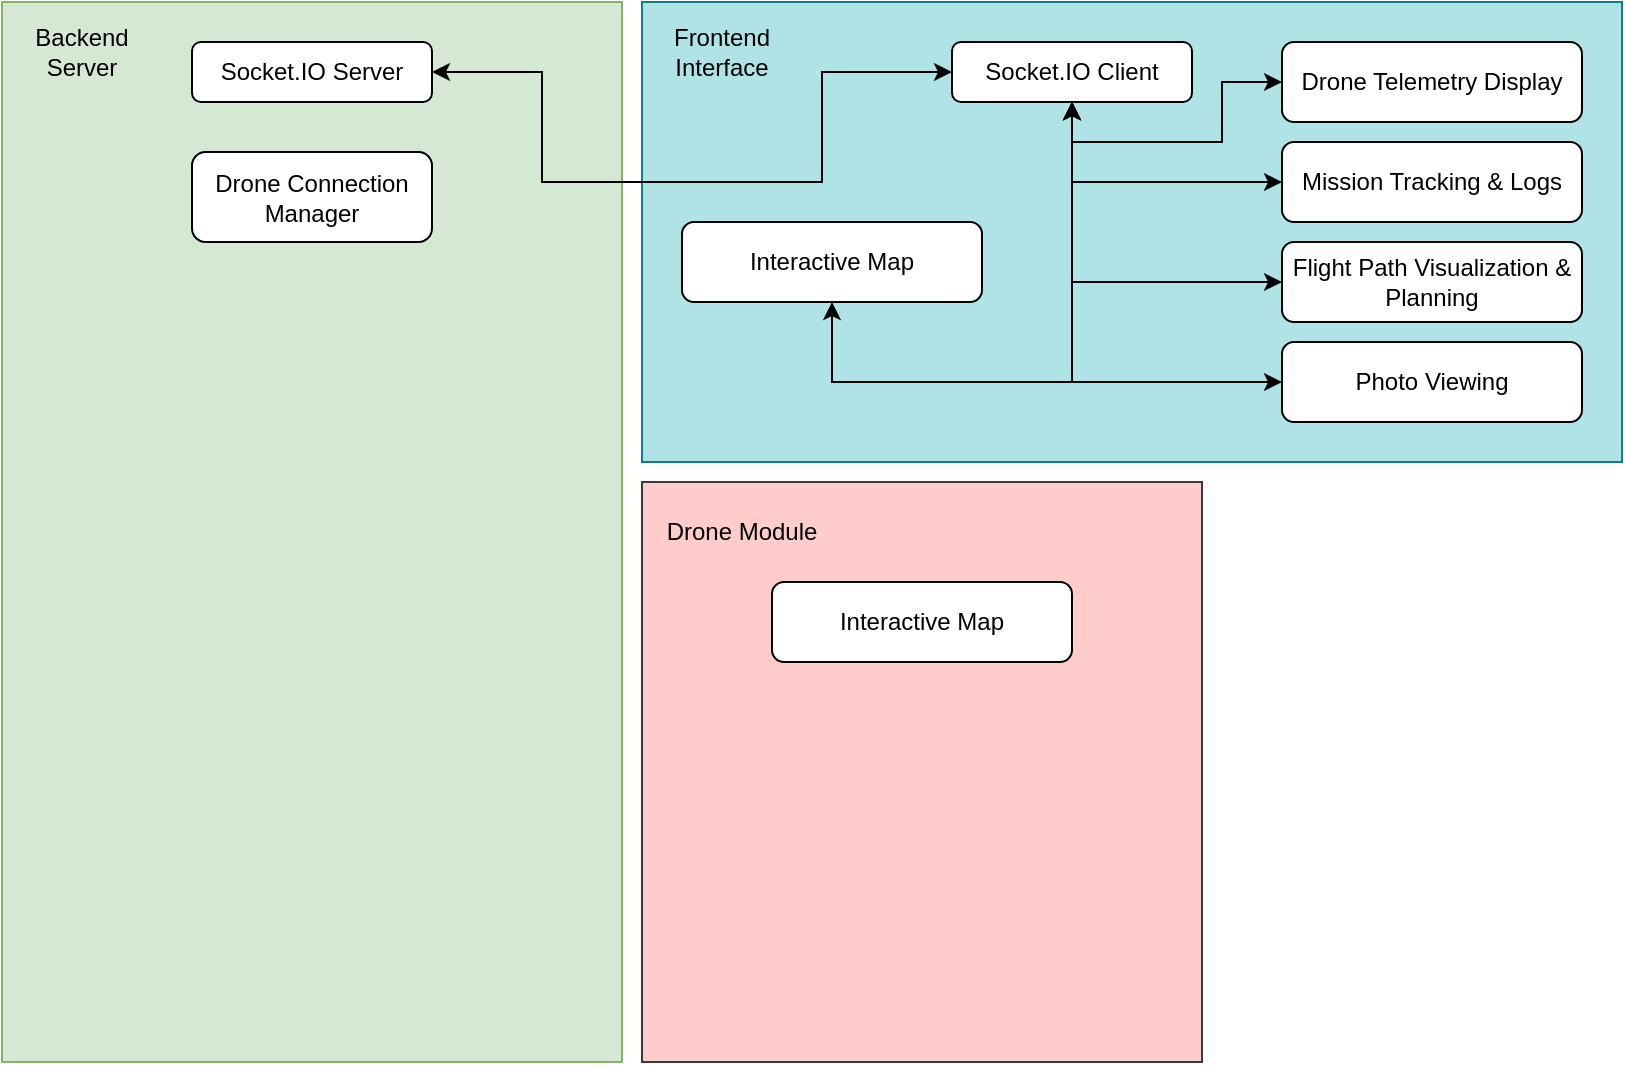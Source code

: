 <mxfile version="27.0.1">
  <diagram id="C5RBs43oDa-KdzZeNtuy" name="Page-1">
    <mxGraphModel dx="2008" dy="646" grid="1" gridSize="10" guides="1" tooltips="1" connect="1" arrows="1" fold="1" page="1" pageScale="1" pageWidth="827" pageHeight="1169" math="0" shadow="0">
      <root>
        <mxCell id="WIyWlLk6GJQsqaUBKTNV-0" />
        <mxCell id="WIyWlLk6GJQsqaUBKTNV-1" parent="WIyWlLk6GJQsqaUBKTNV-0" />
        <mxCell id="asMy0PvWTPp3YbjhJUl--8" value="" style="rounded=0;whiteSpace=wrap;html=1;fillColor=#b0e3e6;strokeColor=#0e8088;" vertex="1" parent="WIyWlLk6GJQsqaUBKTNV-1">
          <mxGeometry x="160" y="40" width="490" height="230" as="geometry" />
        </mxCell>
        <mxCell id="asMy0PvWTPp3YbjhJUl--15" value="" style="rounded=0;whiteSpace=wrap;html=1;fillColor=#d5e8d4;strokeColor=#82b366;labelBackgroundColor=none;" vertex="1" parent="WIyWlLk6GJQsqaUBKTNV-1">
          <mxGeometry x="-160" y="40" width="310" height="530" as="geometry" />
        </mxCell>
        <mxCell id="asMy0PvWTPp3YbjhJUl--16" value="" style="rounded=0;whiteSpace=wrap;html=1;fillColor=#ffcccc;strokeColor=#36393d;" vertex="1" parent="WIyWlLk6GJQsqaUBKTNV-1">
          <mxGeometry x="160" y="280" width="280" height="290" as="geometry" />
        </mxCell>
        <mxCell id="asMy0PvWTPp3YbjhJUl--17" value="Backend Server" style="text;html=1;align=center;verticalAlign=middle;whiteSpace=wrap;rounded=0;" vertex="1" parent="WIyWlLk6GJQsqaUBKTNV-1">
          <mxGeometry x="-160" y="40" width="80" height="50" as="geometry" />
        </mxCell>
        <mxCell id="asMy0PvWTPp3YbjhJUl--18" value="Frontend Interface" style="text;html=1;align=center;verticalAlign=middle;whiteSpace=wrap;rounded=0;" vertex="1" parent="WIyWlLk6GJQsqaUBKTNV-1">
          <mxGeometry x="160" y="40" width="80" height="50" as="geometry" />
        </mxCell>
        <mxCell id="asMy0PvWTPp3YbjhJUl--19" value="Drone Module" style="text;html=1;align=center;verticalAlign=middle;whiteSpace=wrap;rounded=0;" vertex="1" parent="WIyWlLk6GJQsqaUBKTNV-1">
          <mxGeometry x="170" y="280" width="80" height="50" as="geometry" />
        </mxCell>
        <mxCell id="asMy0PvWTPp3YbjhJUl--20" value="Socket.IO Server" style="rounded=1;whiteSpace=wrap;html=1;" vertex="1" parent="WIyWlLk6GJQsqaUBKTNV-1">
          <mxGeometry x="-65" y="60" width="120" height="30" as="geometry" />
        </mxCell>
        <mxCell id="asMy0PvWTPp3YbjhJUl--21" value="Socket.IO Client" style="rounded=1;whiteSpace=wrap;html=1;" vertex="1" parent="WIyWlLk6GJQsqaUBKTNV-1">
          <mxGeometry x="315" y="60" width="120" height="30" as="geometry" />
        </mxCell>
        <mxCell id="asMy0PvWTPp3YbjhJUl--23" value="" style="endArrow=classic;startArrow=classic;html=1;rounded=0;exitX=1;exitY=0.5;exitDx=0;exitDy=0;entryX=0;entryY=0.5;entryDx=0;entryDy=0;" edge="1" parent="WIyWlLk6GJQsqaUBKTNV-1" source="asMy0PvWTPp3YbjhJUl--20" target="asMy0PvWTPp3YbjhJUl--21">
          <mxGeometry width="50" height="50" relative="1" as="geometry">
            <mxPoint x="30" y="210" as="sourcePoint" />
            <mxPoint x="80" y="160" as="targetPoint" />
            <Array as="points">
              <mxPoint x="110" y="75" />
              <mxPoint x="110" y="130" />
              <mxPoint x="180" y="130" />
              <mxPoint x="250" y="130" />
              <mxPoint x="250" y="75" />
            </Array>
          </mxGeometry>
        </mxCell>
        <mxCell id="asMy0PvWTPp3YbjhJUl--24" value="Photo Viewing" style="rounded=1;whiteSpace=wrap;html=1;" vertex="1" parent="WIyWlLk6GJQsqaUBKTNV-1">
          <mxGeometry x="480" y="210" width="150" height="40" as="geometry" />
        </mxCell>
        <mxCell id="asMy0PvWTPp3YbjhJUl--25" value="Mission Tracking &amp;amp; Logs" style="rounded=1;whiteSpace=wrap;html=1;" vertex="1" parent="WIyWlLk6GJQsqaUBKTNV-1">
          <mxGeometry x="480" y="110" width="150" height="40" as="geometry" />
        </mxCell>
        <mxCell id="asMy0PvWTPp3YbjhJUl--26" value="Drone Telemetry Display" style="rounded=1;whiteSpace=wrap;html=1;" vertex="1" parent="WIyWlLk6GJQsqaUBKTNV-1">
          <mxGeometry x="480" y="60" width="150" height="40" as="geometry" />
        </mxCell>
        <mxCell id="asMy0PvWTPp3YbjhJUl--27" value="Interactive Map" style="rounded=1;whiteSpace=wrap;html=1;" vertex="1" parent="WIyWlLk6GJQsqaUBKTNV-1">
          <mxGeometry x="180" y="150" width="150" height="40" as="geometry" />
        </mxCell>
        <mxCell id="asMy0PvWTPp3YbjhJUl--28" value="Flight Path Visualization &amp;amp; Planning" style="rounded=1;whiteSpace=wrap;html=1;" vertex="1" parent="WIyWlLk6GJQsqaUBKTNV-1">
          <mxGeometry x="480" y="160" width="150" height="40" as="geometry" />
        </mxCell>
        <mxCell id="asMy0PvWTPp3YbjhJUl--36" value="" style="endArrow=classic;startArrow=classic;html=1;rounded=0;fontFamily=Helvetica;fontSize=12;fontColor=default;entryX=0.5;entryY=1;entryDx=0;entryDy=0;exitX=0.5;exitY=1;exitDx=0;exitDy=0;" edge="1" parent="WIyWlLk6GJQsqaUBKTNV-1" source="asMy0PvWTPp3YbjhJUl--27" target="asMy0PvWTPp3YbjhJUl--21">
          <mxGeometry width="50" height="50" relative="1" as="geometry">
            <mxPoint x="300" y="330" as="sourcePoint" />
            <mxPoint x="350" y="280" as="targetPoint" />
            <Array as="points">
              <mxPoint x="255" y="230" />
              <mxPoint x="320" y="230" />
              <mxPoint x="375" y="230" />
            </Array>
          </mxGeometry>
        </mxCell>
        <mxCell id="asMy0PvWTPp3YbjhJUl--38" value="" style="endArrow=classic;startArrow=classic;html=1;rounded=0;fontFamily=Helvetica;fontSize=12;fontColor=default;entryX=0.5;entryY=1;entryDx=0;entryDy=0;exitX=0;exitY=0.5;exitDx=0;exitDy=0;" edge="1" parent="WIyWlLk6GJQsqaUBKTNV-1" source="asMy0PvWTPp3YbjhJUl--24" target="asMy0PvWTPp3YbjhJUl--21">
          <mxGeometry width="50" height="50" relative="1" as="geometry">
            <mxPoint x="290" y="210" as="sourcePoint" />
            <mxPoint x="340" y="160" as="targetPoint" />
            <Array as="points">
              <mxPoint x="375" y="230" />
            </Array>
          </mxGeometry>
        </mxCell>
        <mxCell id="asMy0PvWTPp3YbjhJUl--39" value="" style="endArrow=classic;startArrow=classic;html=1;rounded=0;fontFamily=Helvetica;fontSize=12;fontColor=default;entryX=0;entryY=0.5;entryDx=0;entryDy=0;exitX=0.5;exitY=1;exitDx=0;exitDy=0;" edge="1" parent="WIyWlLk6GJQsqaUBKTNV-1" source="asMy0PvWTPp3YbjhJUl--21" target="asMy0PvWTPp3YbjhJUl--28">
          <mxGeometry width="50" height="50" relative="1" as="geometry">
            <mxPoint x="310" y="340" as="sourcePoint" />
            <mxPoint x="360" y="290" as="targetPoint" />
            <Array as="points">
              <mxPoint x="375" y="180" />
            </Array>
          </mxGeometry>
        </mxCell>
        <mxCell id="asMy0PvWTPp3YbjhJUl--40" value="" style="endArrow=classic;startArrow=classic;html=1;rounded=0;fontFamily=Helvetica;fontSize=12;fontColor=default;entryX=0;entryY=0.5;entryDx=0;entryDy=0;exitX=0.5;exitY=1;exitDx=0;exitDy=0;" edge="1" parent="WIyWlLk6GJQsqaUBKTNV-1" source="asMy0PvWTPp3YbjhJUl--21" target="asMy0PvWTPp3YbjhJUl--25">
          <mxGeometry width="50" height="50" relative="1" as="geometry">
            <mxPoint x="390" y="180" as="sourcePoint" />
            <mxPoint x="370" y="300" as="targetPoint" />
            <Array as="points">
              <mxPoint x="375" y="130" />
            </Array>
          </mxGeometry>
        </mxCell>
        <mxCell id="asMy0PvWTPp3YbjhJUl--41" value="" style="endArrow=classic;startArrow=classic;html=1;rounded=0;fontFamily=Helvetica;fontSize=12;fontColor=default;entryX=0;entryY=0.5;entryDx=0;entryDy=0;exitX=0.5;exitY=1;exitDx=0;exitDy=0;" edge="1" parent="WIyWlLk6GJQsqaUBKTNV-1" source="asMy0PvWTPp3YbjhJUl--21" target="asMy0PvWTPp3YbjhJUl--26">
          <mxGeometry width="50" height="50" relative="1" as="geometry">
            <mxPoint x="385" y="100" as="sourcePoint" />
            <mxPoint x="490" y="140" as="targetPoint" />
            <Array as="points">
              <mxPoint x="375" y="110" />
              <mxPoint x="410" y="110" />
              <mxPoint x="450" y="110" />
              <mxPoint x="450" y="100" />
              <mxPoint x="450" y="80" />
            </Array>
          </mxGeometry>
        </mxCell>
        <mxCell id="asMy0PvWTPp3YbjhJUl--42" value="Interactive Map" style="rounded=1;whiteSpace=wrap;html=1;" vertex="1" parent="WIyWlLk6GJQsqaUBKTNV-1">
          <mxGeometry x="225" y="330" width="150" height="40" as="geometry" />
        </mxCell>
        <mxCell id="asMy0PvWTPp3YbjhJUl--43" value="Drone Connection Manager" style="rounded=1;whiteSpace=wrap;html=1;" vertex="1" parent="WIyWlLk6GJQsqaUBKTNV-1">
          <mxGeometry x="-65" y="115" width="120" height="45" as="geometry" />
        </mxCell>
      </root>
    </mxGraphModel>
  </diagram>
</mxfile>
